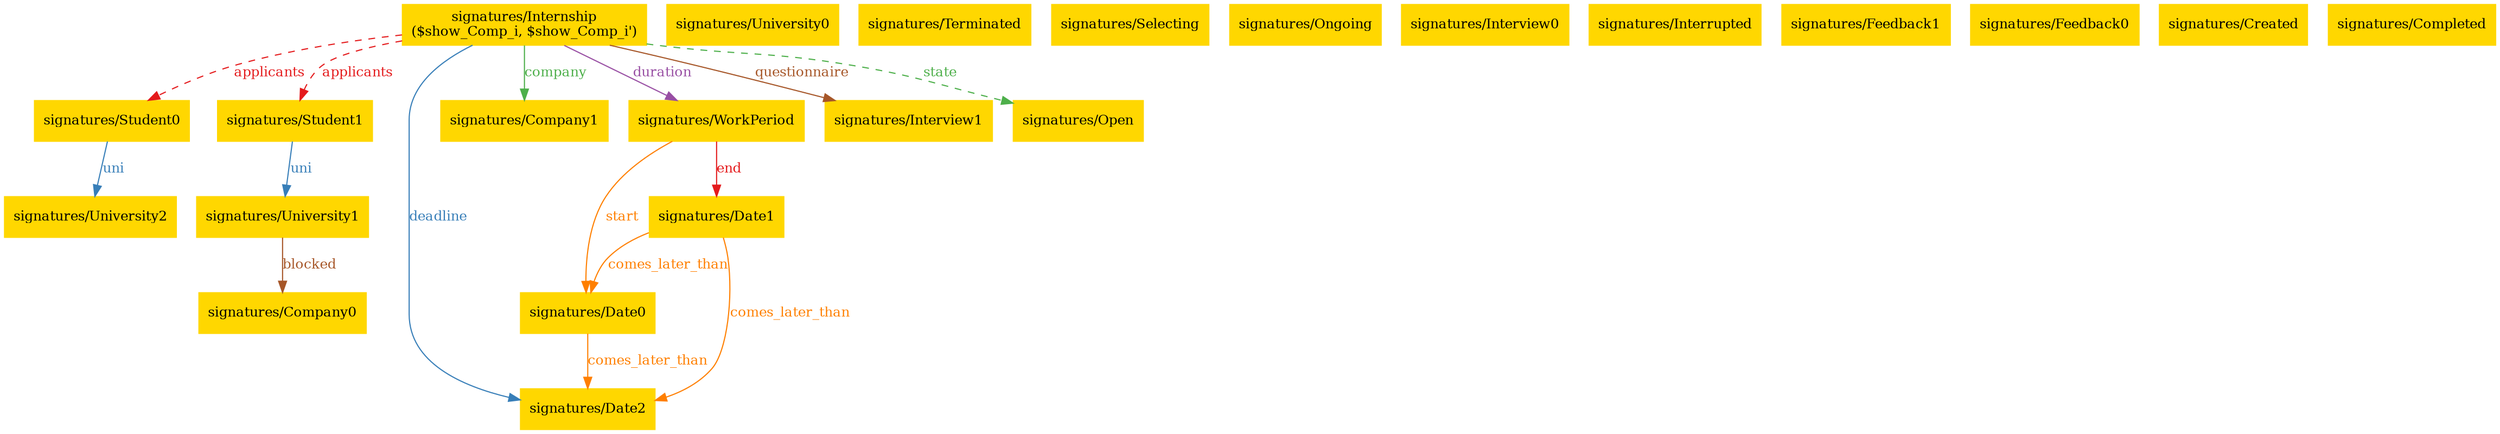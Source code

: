digraph "graph" {
graph [fontsize=12]
node [fontsize=12]
edge [fontsize=12]
rankdir=TB;
"N22" -> "N11" [uuid = "<signatures/Internship, signatures/Student0>", color = "#e41a1c", fontcolor = "#e41a1c", style = "dashed", label = "applicants", dir = "forward", weight = "1"]
"N22" -> "N21" [uuid = "<signatures/Internship, signatures/Student1>", color = "#e41a1c", fontcolor = "#e41a1c", style = "dashed", label = "applicants", dir = "forward", weight = "1"]
"N20" -> "N19" [uuid = "<signatures/University1, signatures/Company0>", color = "#a65628", fontcolor = "#a65628", style = "solid", label = "blocked", dir = "forward", weight = "1"]
"N16" -> "N15" [uuid = "<signatures/Date0, signatures/Date2>", color = "#ff7f00", fontcolor = "#ff7f00", style = "solid", label = "comes_later_than", dir = "forward", weight = "1"]
"N17" -> "N16" [uuid = "<signatures/Date1, signatures/Date0>", color = "#ff7f00", fontcolor = "#ff7f00", style = "solid", label = "comes_later_than", dir = "forward", weight = "1"]
"N17" -> "N15" [uuid = "<signatures/Date1, signatures/Date2>", color = "#ff7f00", fontcolor = "#ff7f00", style = "solid", label = "comes_later_than", dir = "forward", weight = "1"]
"N22" -> "N14" [uuid = "<signatures/Internship, signatures/Company1>", color = "#4daf4a", fontcolor = "#4daf4a", style = "solid", label = "company", dir = "forward", weight = "1"]
"N22" -> "N15" [uuid = "<signatures/Internship, signatures/Date2>", color = "#377eb8", fontcolor = "#377eb8", style = "solid", label = "deadline", dir = "forward", weight = "1"]
"N22" -> "N18" [uuid = "<signatures/Internship, signatures/WorkPeriod>", color = "#984ea3", fontcolor = "#984ea3", style = "solid", label = "duration", dir = "forward", weight = "1"]
"N18" -> "N17" [uuid = "<signatures/WorkPeriod, signatures/Date1>", color = "#e41a1c", fontcolor = "#e41a1c", style = "solid", label = "end", dir = "forward", weight = "1"]
"N22" -> "N13" [uuid = "<signatures/Internship, signatures/Interview1>", color = "#a65628", fontcolor = "#a65628", style = "solid", label = "questionnaire", dir = "forward", weight = "1"]
"N18" -> "N16" [uuid = "<signatures/WorkPeriod, signatures/Date0>", color = "#ff7f00", fontcolor = "#ff7f00", style = "solid", label = "start", dir = "forward", weight = "1"]
"N22" -> "N12" [uuid = "<signatures/Internship, signatures/Open>", color = "#4daf4a", fontcolor = "#4daf4a", style = "dashed", label = "state", dir = "forward", weight = "1"]
"N11" -> "N10" [uuid = "<signatures/Student0, signatures/University2>", color = "#377eb8", fontcolor = "#377eb8", style = "solid", label = "uni", dir = "forward", weight = "1"]
"N21" -> "N20" [uuid = "<signatures/Student1, signatures/University1>", color = "#377eb8", fontcolor = "#377eb8", style = "solid", label = "uni", dir = "forward", weight = "1"]
"N0" [uuid="signatures/University0", label="signatures/University0", color="#ffd700", fontcolor = "#000000", shape = "box", style = "filled, solid"]
"N1" [uuid="signatures/Terminated", label="signatures/Terminated", color="#ffd700", fontcolor = "#000000", shape = "box", style = "filled, solid"]
"N2" [uuid="signatures/Selecting", label="signatures/Selecting", color="#ffd700", fontcolor = "#000000", shape = "box", style = "filled, solid"]
"N3" [uuid="signatures/Ongoing", label="signatures/Ongoing", color="#ffd700", fontcolor = "#000000", shape = "box", style = "filled, solid"]
"N4" [uuid="signatures/Interview0", label="signatures/Interview0", color="#ffd700", fontcolor = "#000000", shape = "box", style = "filled, solid"]
"N5" [uuid="signatures/Interrupted", label="signatures/Interrupted", color="#ffd700", fontcolor = "#000000", shape = "box", style = "filled, solid"]
"N6" [uuid="signatures/Feedback1", label="signatures/Feedback1", color="#ffd700", fontcolor = "#000000", shape = "box", style = "filled, solid"]
"N7" [uuid="signatures/Feedback0", label="signatures/Feedback0", color="#ffd700", fontcolor = "#000000", shape = "box", style = "filled, solid"]
"N8" [uuid="signatures/Created", label="signatures/Created", color="#ffd700", fontcolor = "#000000", shape = "box", style = "filled, solid"]
"N9" [uuid="signatures/Completed", label="signatures/Completed", color="#ffd700", fontcolor = "#000000", shape = "box", style = "filled, solid"]
"N10" [uuid="signatures/University2", label="signatures/University2", color="#ffd700", fontcolor = "#000000", shape = "box", style = "filled, solid"]
"N11" [uuid="signatures/Student0", label="signatures/Student0", color="#ffd700", fontcolor = "#000000", shape = "box", style = "filled, solid"]
"N12" [uuid="signatures/Open", label="signatures/Open", color="#ffd700", fontcolor = "#000000", shape = "box", style = "filled, solid"]
"N13" [uuid="signatures/Interview1", label="signatures/Interview1", color="#ffd700", fontcolor = "#000000", shape = "box", style = "filled, solid"]
"N14" [uuid="signatures/Company1", label="signatures/Company1", color="#ffd700", fontcolor = "#000000", shape = "box", style = "filled, solid"]
"N15" [uuid="signatures/Date2", label="signatures/Date2", color="#ffd700", fontcolor = "#000000", shape = "box", style = "filled, solid"]
"N16" [uuid="signatures/Date0", label="signatures/Date0", color="#ffd700", fontcolor = "#000000", shape = "box", style = "filled, solid"]
"N17" [uuid="signatures/Date1", label="signatures/Date1", color="#ffd700", fontcolor = "#000000", shape = "box", style = "filled, solid"]
"N18" [uuid="signatures/WorkPeriod", label="signatures/WorkPeriod", color="#ffd700", fontcolor = "#000000", shape = "box", style = "filled, solid"]
"N19" [uuid="signatures/Company0", label="signatures/Company0", color="#ffd700", fontcolor = "#000000", shape = "box", style = "filled, solid"]
"N20" [uuid="signatures/University1", label="signatures/University1", color="#ffd700", fontcolor = "#000000", shape = "box", style = "filled, solid"]
"N21" [uuid="signatures/Student1", label="signatures/Student1", color="#ffd700", fontcolor = "#000000", shape = "box", style = "filled, solid"]
"N22" [uuid="signatures/Internship", label="signatures/Internship\n($show_Comp_i, $show_Comp_i')", color="#ffd700", fontcolor = "#000000", shape = "box", style = "filled, solid"]
}
